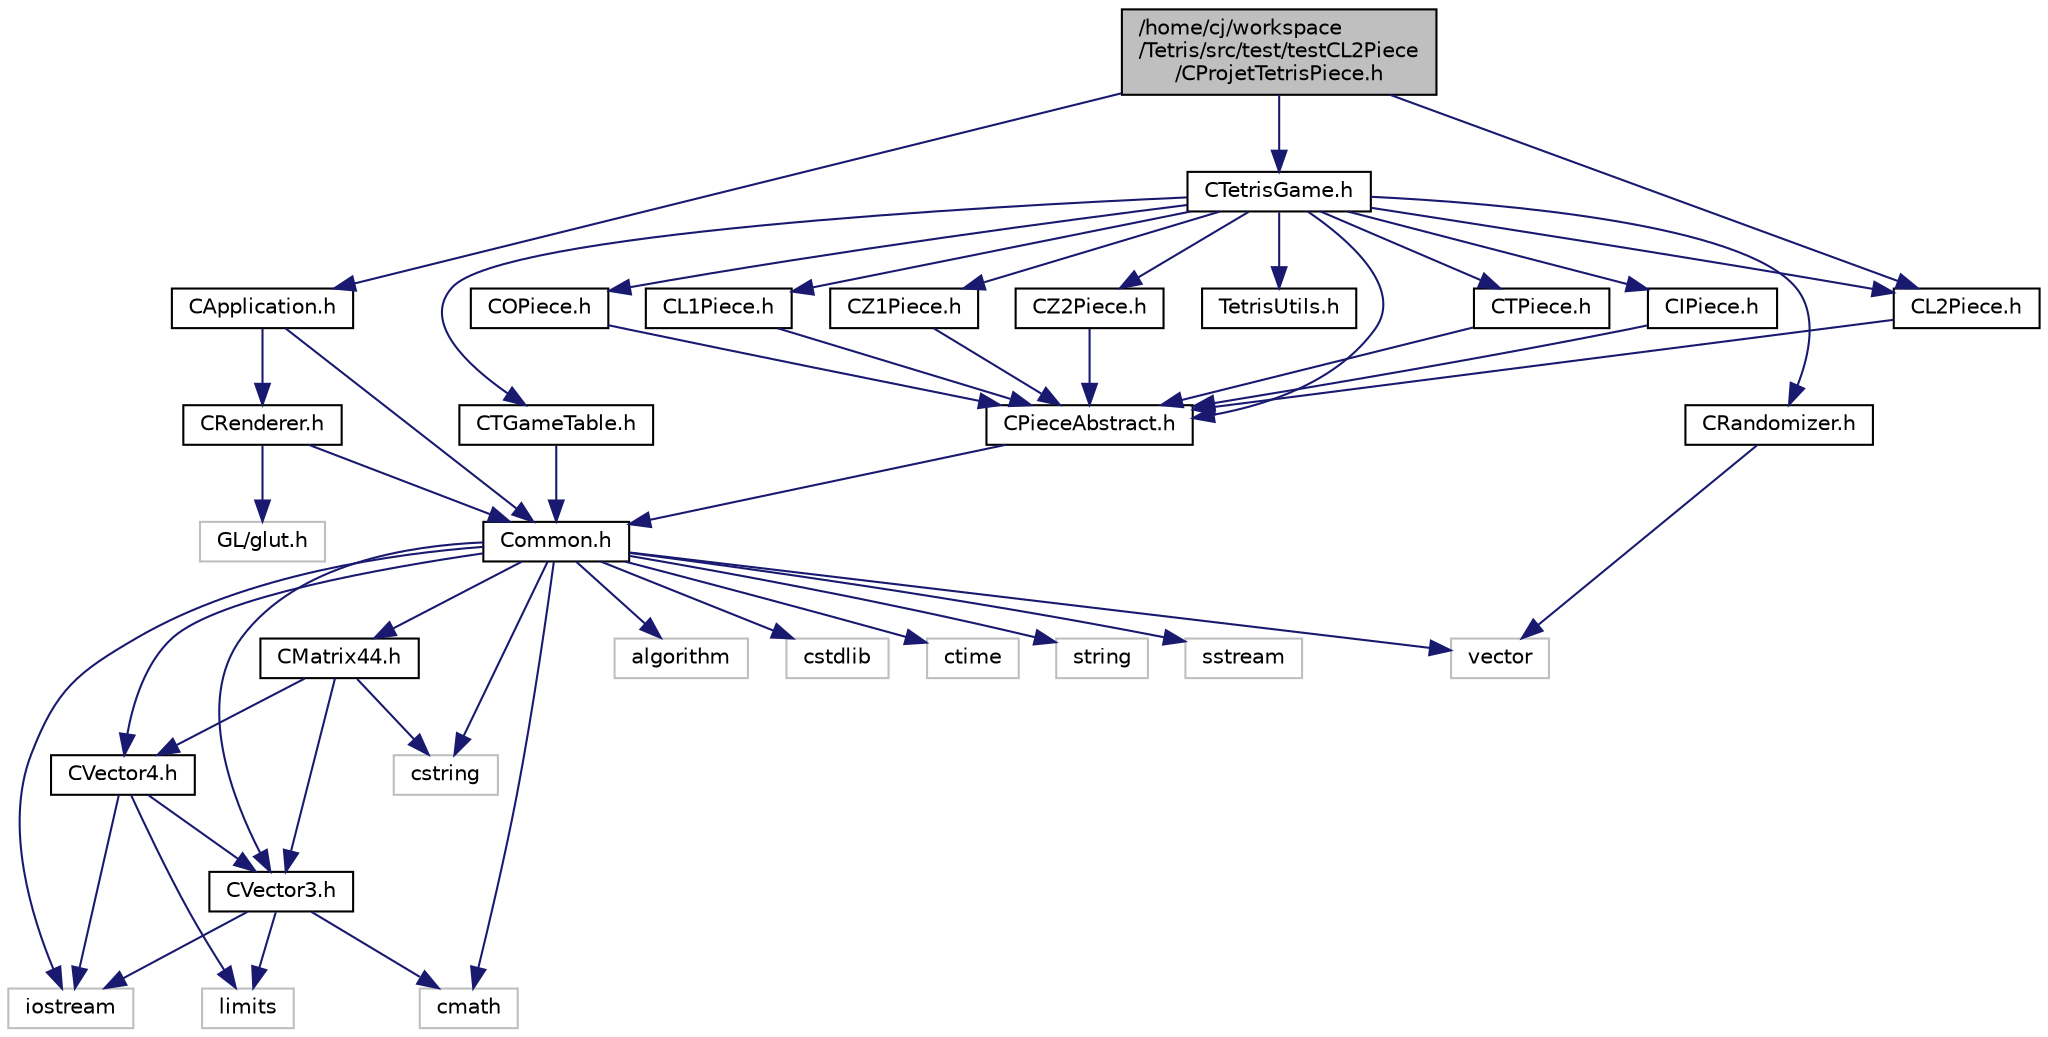 digraph "/home/cj/workspace/Tetris/src/test/testCL2Piece/CProjetTetrisPiece.h"
{
  edge [fontname="Helvetica",fontsize="10",labelfontname="Helvetica",labelfontsize="10"];
  node [fontname="Helvetica",fontsize="10",shape=record];
  Node1 [label="/home/cj/workspace\l/Tetris/src/test/testCL2Piece\l/CProjetTetrisPiece.h",height=0.2,width=0.4,color="black", fillcolor="grey75", style="filled" fontcolor="black"];
  Node1 -> Node2 [color="midnightblue",fontsize="10",style="solid"];
  Node2 [label="CApplication.h",height=0.2,width=0.4,color="black", fillcolor="white", style="filled",URL="$_c_application_8h.html"];
  Node2 -> Node3 [color="midnightblue",fontsize="10",style="solid"];
  Node3 [label="Common.h",height=0.2,width=0.4,color="black", fillcolor="white", style="filled",URL="$_common_8h.html"];
  Node3 -> Node4 [color="midnightblue",fontsize="10",style="solid"];
  Node4 [label="string",height=0.2,width=0.4,color="grey75", fillcolor="white", style="filled"];
  Node3 -> Node5 [color="midnightblue",fontsize="10",style="solid"];
  Node5 [label="sstream",height=0.2,width=0.4,color="grey75", fillcolor="white", style="filled"];
  Node3 -> Node6 [color="midnightblue",fontsize="10",style="solid"];
  Node6 [label="iostream",height=0.2,width=0.4,color="grey75", fillcolor="white", style="filled"];
  Node3 -> Node7 [color="midnightblue",fontsize="10",style="solid"];
  Node7 [label="algorithm",height=0.2,width=0.4,color="grey75", fillcolor="white", style="filled"];
  Node3 -> Node8 [color="midnightblue",fontsize="10",style="solid"];
  Node8 [label="vector",height=0.2,width=0.4,color="grey75", fillcolor="white", style="filled"];
  Node3 -> Node9 [color="midnightblue",fontsize="10",style="solid"];
  Node9 [label="cmath",height=0.2,width=0.4,color="grey75", fillcolor="white", style="filled"];
  Node3 -> Node10 [color="midnightblue",fontsize="10",style="solid"];
  Node10 [label="cstring",height=0.2,width=0.4,color="grey75", fillcolor="white", style="filled"];
  Node3 -> Node11 [color="midnightblue",fontsize="10",style="solid"];
  Node11 [label="cstdlib",height=0.2,width=0.4,color="grey75", fillcolor="white", style="filled"];
  Node3 -> Node12 [color="midnightblue",fontsize="10",style="solid"];
  Node12 [label="ctime",height=0.2,width=0.4,color="grey75", fillcolor="white", style="filled"];
  Node3 -> Node13 [color="midnightblue",fontsize="10",style="solid"];
  Node13 [label="CVector3.h",height=0.2,width=0.4,color="black", fillcolor="white", style="filled",URL="$_c_vector3_8h.html"];
  Node13 -> Node14 [color="midnightblue",fontsize="10",style="solid"];
  Node14 [label="limits",height=0.2,width=0.4,color="grey75", fillcolor="white", style="filled"];
  Node13 -> Node6 [color="midnightblue",fontsize="10",style="solid"];
  Node13 -> Node9 [color="midnightblue",fontsize="10",style="solid"];
  Node3 -> Node15 [color="midnightblue",fontsize="10",style="solid"];
  Node15 [label="CVector4.h",height=0.2,width=0.4,color="black", fillcolor="white", style="filled",URL="$_c_vector4_8h.html"];
  Node15 -> Node14 [color="midnightblue",fontsize="10",style="solid"];
  Node15 -> Node6 [color="midnightblue",fontsize="10",style="solid"];
  Node15 -> Node13 [color="midnightblue",fontsize="10",style="solid"];
  Node3 -> Node16 [color="midnightblue",fontsize="10",style="solid"];
  Node16 [label="CMatrix44.h",height=0.2,width=0.4,color="black", fillcolor="white", style="filled",URL="$_c_matrix44_8h.html"];
  Node16 -> Node13 [color="midnightblue",fontsize="10",style="solid"];
  Node16 -> Node15 [color="midnightblue",fontsize="10",style="solid"];
  Node16 -> Node10 [color="midnightblue",fontsize="10",style="solid"];
  Node2 -> Node17 [color="midnightblue",fontsize="10",style="solid"];
  Node17 [label="CRenderer.h",height=0.2,width=0.4,color="black", fillcolor="white", style="filled",URL="$_c_renderer_8h.html"];
  Node17 -> Node3 [color="midnightblue",fontsize="10",style="solid"];
  Node17 -> Node18 [color="midnightblue",fontsize="10",style="solid"];
  Node18 [label="GL/glut.h",height=0.2,width=0.4,color="grey75", fillcolor="white", style="filled"];
  Node1 -> Node19 [color="midnightblue",fontsize="10",style="solid"];
  Node19 [label="CTetrisGame.h",height=0.2,width=0.4,color="black", fillcolor="white", style="filled",URL="$_c_tetris_game_8h.html"];
  Node19 -> Node20 [color="midnightblue",fontsize="10",style="solid"];
  Node20 [label="CPieceAbstract.h",height=0.2,width=0.4,color="black", fillcolor="white", style="filled",URL="$_c_piece_abstract_8h.html"];
  Node20 -> Node3 [color="midnightblue",fontsize="10",style="solid"];
  Node19 -> Node21 [color="midnightblue",fontsize="10",style="solid"];
  Node21 [label="CIPiece.h",height=0.2,width=0.4,color="black", fillcolor="white", style="filled",URL="$_c_i_piece_8h.html"];
  Node21 -> Node20 [color="midnightblue",fontsize="10",style="solid"];
  Node19 -> Node22 [color="midnightblue",fontsize="10",style="solid"];
  Node22 [label="CTPiece.h",height=0.2,width=0.4,color="black", fillcolor="white", style="filled",URL="$_c_t_piece_8h.html"];
  Node22 -> Node20 [color="midnightblue",fontsize="10",style="solid"];
  Node19 -> Node23 [color="midnightblue",fontsize="10",style="solid"];
  Node23 [label="COPiece.h",height=0.2,width=0.4,color="black", fillcolor="white", style="filled",URL="$_c_o_piece_8h.html"];
  Node23 -> Node20 [color="midnightblue",fontsize="10",style="solid"];
  Node19 -> Node24 [color="midnightblue",fontsize="10",style="solid"];
  Node24 [label="CL1Piece.h",height=0.2,width=0.4,color="black", fillcolor="white", style="filled",URL="$_c_l1_piece_8h.html"];
  Node24 -> Node20 [color="midnightblue",fontsize="10",style="solid"];
  Node19 -> Node25 [color="midnightblue",fontsize="10",style="solid"];
  Node25 [label="CL2Piece.h",height=0.2,width=0.4,color="black", fillcolor="white", style="filled",URL="$_c_l2_piece_8h.html"];
  Node25 -> Node20 [color="midnightblue",fontsize="10",style="solid"];
  Node19 -> Node26 [color="midnightblue",fontsize="10",style="solid"];
  Node26 [label="CZ1Piece.h",height=0.2,width=0.4,color="black", fillcolor="white", style="filled",URL="$_c_z1_piece_8h.html"];
  Node26 -> Node20 [color="midnightblue",fontsize="10",style="solid"];
  Node19 -> Node27 [color="midnightblue",fontsize="10",style="solid"];
  Node27 [label="CZ2Piece.h",height=0.2,width=0.4,color="black", fillcolor="white", style="filled",URL="$_c_z2_piece_8h.html"];
  Node27 -> Node20 [color="midnightblue",fontsize="10",style="solid"];
  Node19 -> Node28 [color="midnightblue",fontsize="10",style="solid"];
  Node28 [label="CTGameTable.h",height=0.2,width=0.4,color="black", fillcolor="white", style="filled",URL="$_c_t_game_table_8h.html"];
  Node28 -> Node3 [color="midnightblue",fontsize="10",style="solid"];
  Node19 -> Node29 [color="midnightblue",fontsize="10",style="solid"];
  Node29 [label="CRandomizer.h",height=0.2,width=0.4,color="black", fillcolor="white", style="filled",URL="$_c_randomizer_8h.html"];
  Node29 -> Node8 [color="midnightblue",fontsize="10",style="solid"];
  Node19 -> Node30 [color="midnightblue",fontsize="10",style="solid"];
  Node30 [label="TetrisUtils.h",height=0.2,width=0.4,color="black", fillcolor="white", style="filled",URL="$_tetris_utils_8h.html"];
  Node1 -> Node25 [color="midnightblue",fontsize="10",style="solid"];
}
